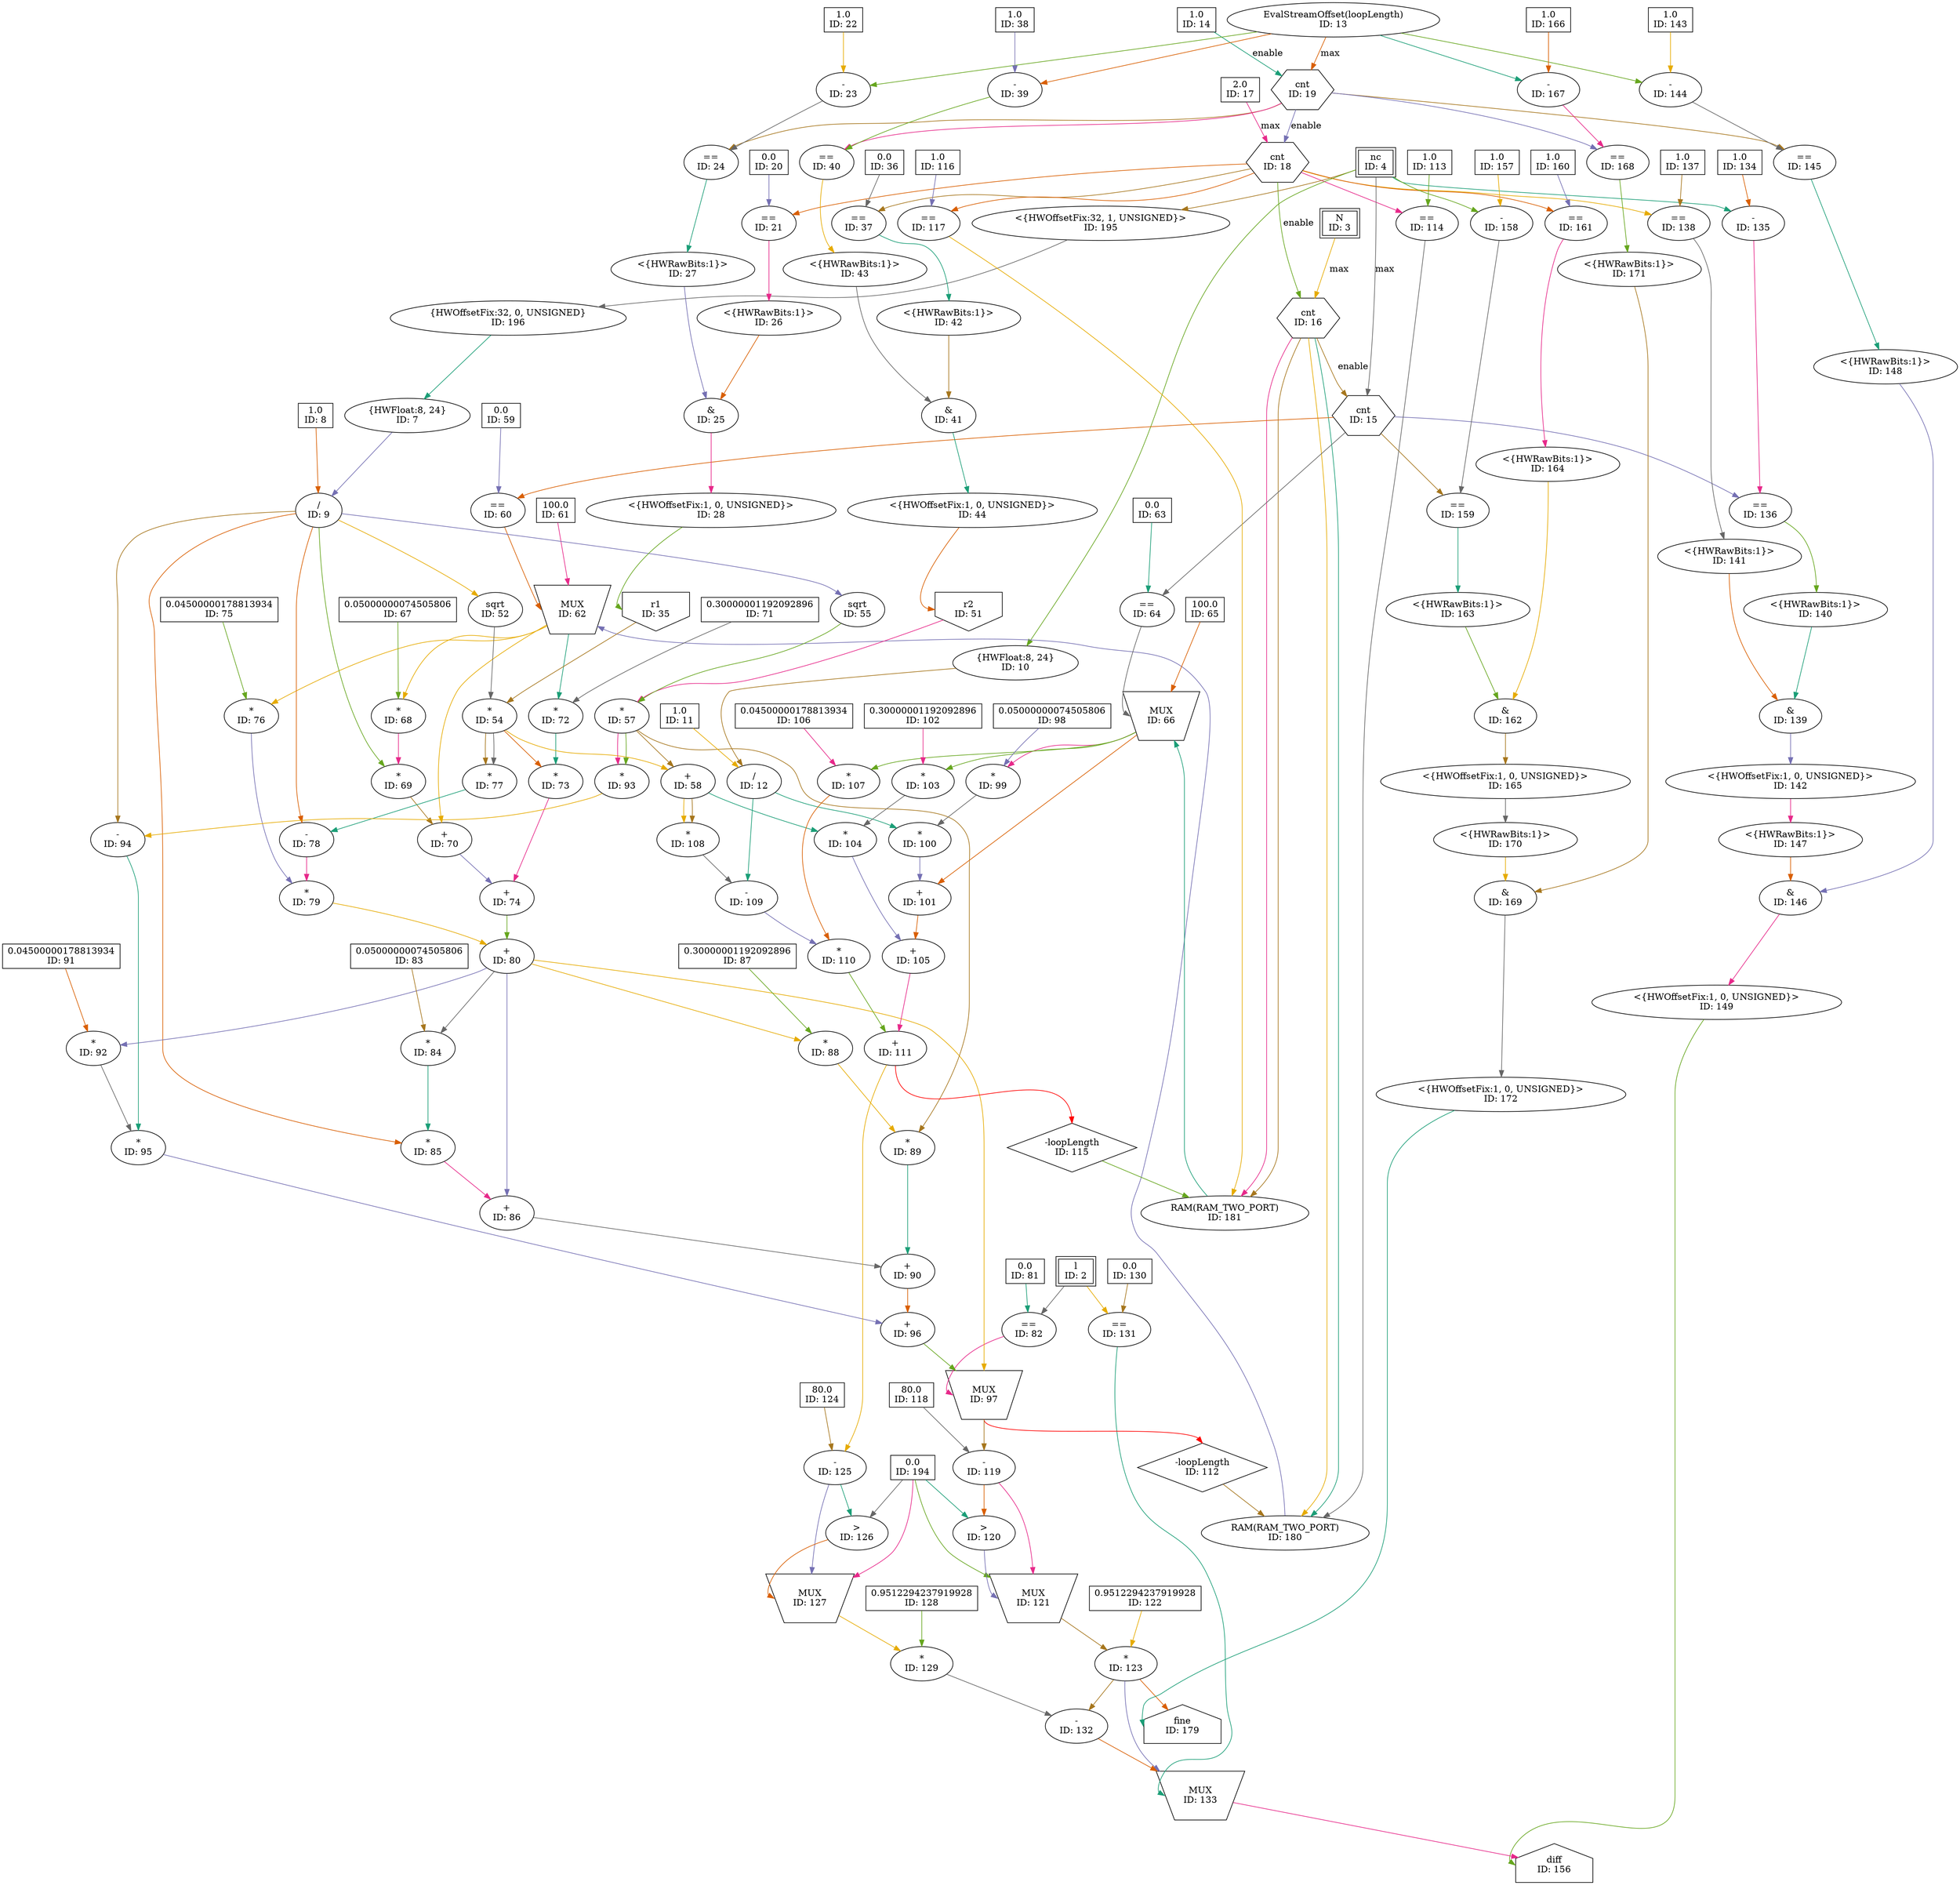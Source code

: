 digraph NebMLMCStreamKernel_optimised{
	NodeConstantRawBits14 [shape=box, label="1.0\nID: 14"];
	NodeEvalStreamOffset13 [label="EvalStreamOffset(loopLength)\nID: 13"];
	NodeCounterV119 [shape=hexagon, label="cnt\nID: 19"];
	NodeConstantDouble17 [shape=box, label="2.0\nID: 17"];
	NodeCounterV118 [shape=hexagon, label="cnt\nID: 18"];
	NodeInputMappedReg3 [shape=box, peripheries=2, label="N\nID: 3"];
	NodeCounterV116 [shape=hexagon, label="cnt\nID: 16"];
	NodeInputMappedReg4 [shape=box, peripheries=2, label="nc\nID: 4"];
	NodeCounterV115 [shape=hexagon, label="cnt\nID: 15"];
	NodeConstantDouble134 [shape=box, label="1.0\nID: 134"];
	NodeSub135 [label="-\nID: 135"];
	NodeEq136 [label="==\nID: 136"];
	NodeReinterpret140 [label="<{HWRawBits:1}>\nID: 140"];
	NodeConstantDouble137 [shape=box, label="1.0\nID: 137"];
	NodeEq138 [label="==\nID: 138"];
	NodeReinterpret141 [label="<{HWRawBits:1}>\nID: 141"];
	NodeAnd139 [label="&\nID: 139"];
	NodeReinterpret142 [label="<{HWOffsetFix:1, 0, UNSIGNED}>\nID: 142"];
	NodeReinterpret147 [label="<{HWRawBits:1}>\nID: 147"];
	NodeConstantDouble143 [shape=box, label="1.0\nID: 143"];
	NodeSub144 [label="-\nID: 144"];
	NodeEq145 [label="==\nID: 145"];
	NodeReinterpret148 [label="<{HWRawBits:1}>\nID: 148"];
	NodeAnd146 [label="&\nID: 146"];
	NodeReinterpret149 [label="<{HWOffsetFix:1, 0, UNSIGNED}>\nID: 149"];
	NodeInputMappedReg2 [shape=box, peripheries=2, label="l\nID: 2"];
	NodeConstantDouble130 [shape=box, label="0.0\nID: 130"];
	NodeEq131 [label="==\nID: 131"];
	NodeConstantDouble122 [shape=box, label="0.9512294237919928\nID: 122"];
	NodeConstantRawBits194 [shape=box, label="0.0\nID: 194"];
	NodeConstantDouble81 [shape=box, label="0.0\nID: 81"];
	NodeEq82 [label="==\nID: 82"];
	NodeConstantDouble59 [shape=box, label="0.0\nID: 59"];
	NodeEq60 [label="==\nID: 60"];
	NodeStreamOffset112 [shape=diamond, label="-loopLength\nID: 112"];
	NodeConstantDouble113 [shape=box, label="1.0\nID: 113"];
	NodeEq114 [label="==\nID: 114"];
	NodeRAM180 [label="RAM(RAM_TWO_PORT)\nID: 180"];
	NodeConstantRawBits61 [shape=box, label="100.0\nID: 61"];
	NodeMux62 [shape=invtrapezium, label="MUX\nID: 62", height=0.5];
	NodeConstantDouble67 [shape=box, label="0.05000000074505806\nID: 67"];
	NodeMul68 [label="*\nID: 68"];
	NodeConstantDouble8 [shape=box, label="1.0\nID: 8"];
	NodeReinterpret195 [label="<{HWOffsetFix:32, 1, UNSIGNED}>\nID: 195"];
	NodeCast196 [label="{HWOffsetFix:32, 0, UNSIGNED}\nID: 196"];
	NodeCast7 [label="{HWFloat:8, 24}\nID: 7"];
	NodeDiv9 [label="/\nID: 9"];
	NodeMul69 [label="*\nID: 69"];
	NodeAdd70 [label="+\nID: 70"];
	NodeConstantDouble71 [shape=box, label="0.30000001192092896\nID: 71"];
	NodeMul72 [label="*\nID: 72"];
	NodeConstantDouble20 [shape=box, label="0.0\nID: 20"];
	NodeEq21 [label="==\nID: 21"];
	NodeReinterpret26 [label="<{HWRawBits:1}>\nID: 26"];
	NodeConstantDouble22 [shape=box, label="1.0\nID: 22"];
	NodeSub23 [label="-\nID: 23"];
	NodeEq24 [label="==\nID: 24"];
	NodeReinterpret27 [label="<{HWRawBits:1}>\nID: 27"];
	NodeAnd25 [label="&\nID: 25"];
	NodeReinterpret28 [label="<{HWOffsetFix:1, 0, UNSIGNED}>\nID: 28"];
	NodeInput35 [shape=invhouse, label="r1\nID: 35"];
	NodeSqrt52 [label="sqrt\nID: 52"];
	NodeMul54 [label="*\nID: 54"];
	NodeMul73 [label="*\nID: 73"];
	NodeAdd74 [label="+\nID: 74"];
	NodeConstantDouble75 [shape=box, label="0.04500000178813934\nID: 75"];
	NodeMul76 [label="*\nID: 76"];
	NodeMul77 [label="*\nID: 77"];
	NodeSub78 [label="-\nID: 78"];
	NodeMul79 [label="*\nID: 79"];
	NodeAdd80 [label="+\nID: 80"];
	NodeConstantDouble83 [shape=box, label="0.05000000074505806\nID: 83"];
	NodeMul84 [label="*\nID: 84"];
	NodeMul85 [label="*\nID: 85"];
	NodeAdd86 [label="+\nID: 86"];
	NodeConstantDouble87 [shape=box, label="0.30000001192092896\nID: 87"];
	NodeMul88 [label="*\nID: 88"];
	NodeConstantDouble36 [shape=box, label="0.0\nID: 36"];
	NodeEq37 [label="==\nID: 37"];
	NodeReinterpret42 [label="<{HWRawBits:1}>\nID: 42"];
	NodeConstantDouble38 [shape=box, label="1.0\nID: 38"];
	NodeSub39 [label="-\nID: 39"];
	NodeEq40 [label="==\nID: 40"];
	NodeReinterpret43 [label="<{HWRawBits:1}>\nID: 43"];
	NodeAnd41 [label="&\nID: 41"];
	NodeReinterpret44 [label="<{HWOffsetFix:1, 0, UNSIGNED}>\nID: 44"];
	NodeInput51 [shape=invhouse, label="r2\nID: 51"];
	NodeSqrt55 [label="sqrt\nID: 55"];
	NodeMul57 [label="*\nID: 57"];
	NodeMul89 [label="*\nID: 89"];
	NodeAdd90 [label="+\nID: 90"];
	NodeConstantDouble91 [shape=box, label="0.04500000178813934\nID: 91"];
	NodeMul92 [label="*\nID: 92"];
	NodeMul93 [label="*\nID: 93"];
	NodeSub94 [label="-\nID: 94"];
	NodeMul95 [label="*\nID: 95"];
	NodeAdd96 [label="+\nID: 96"];
	NodeMux97 [shape=invtrapezium, label="MUX\nID: 97", height=0.5];
	NodeConstantDouble118 [shape=box, label="80.0\nID: 118"];
	NodeSub119 [label="-\nID: 119"];
	NodeGt120 [label=">\nID: 120"];
	NodeMux121 [shape=invtrapezium, label="MUX\nID: 121", height=0.5];
	NodeMul123 [label="*\nID: 123"];
	NodeConstantDouble128 [shape=box, label="0.9512294237919928\nID: 128"];
	NodeConstantDouble63 [shape=box, label="0.0\nID: 63"];
	NodeEq64 [label="==\nID: 64"];
	NodeStreamOffset115 [shape=diamond, label="-loopLength\nID: 115"];
	NodeConstantDouble116 [shape=box, label="1.0\nID: 116"];
	NodeEq117 [label="==\nID: 117"];
	NodeRAM181 [label="RAM(RAM_TWO_PORT)\nID: 181"];
	NodeConstantRawBits65 [shape=box, label="100.0\nID: 65"];
	NodeMux66 [shape=invtrapezium, label="MUX\nID: 66", height=0.5];
	NodeConstantDouble98 [shape=box, label="0.05000000074505806\nID: 98"];
	NodeMul99 [label="*\nID: 99"];
	NodeConstantDouble11 [shape=box, label="1.0\nID: 11"];
	NodeCast10 [label="{HWFloat:8, 24}\nID: 10"];
	NodeDiv12 [label="/\nID: 12"];
	NodeMul100 [label="*\nID: 100"];
	NodeAdd101 [label="+\nID: 101"];
	NodeConstantDouble102 [shape=box, label="0.30000001192092896\nID: 102"];
	NodeMul103 [label="*\nID: 103"];
	NodeAdd58 [label="+\nID: 58"];
	NodeMul104 [label="*\nID: 104"];
	NodeAdd105 [label="+\nID: 105"];
	NodeConstantDouble106 [shape=box, label="0.04500000178813934\nID: 106"];
	NodeMul107 [label="*\nID: 107"];
	NodeMul108 [label="*\nID: 108"];
	NodeSub109 [label="-\nID: 109"];
	NodeMul110 [label="*\nID: 110"];
	NodeAdd111 [label="+\nID: 111"];
	NodeConstantDouble124 [shape=box, label="80.0\nID: 124"];
	NodeSub125 [label="-\nID: 125"];
	NodeGt126 [label=">\nID: 126"];
	NodeMux127 [shape=invtrapezium, label="MUX\nID: 127", height=0.5];
	NodeMul129 [label="*\nID: 129"];
	NodeSub132 [label="-\nID: 132"];
	NodeMux133 [shape=invtrapezium, label="MUX\nID: 133", height=0.5];
	NodeOutput156 [shape=house, label="diff\nID: 156"];
	NodeConstantDouble157 [shape=box, label="1.0\nID: 157"];
	NodeSub158 [label="-\nID: 158"];
	NodeEq159 [label="==\nID: 159"];
	NodeReinterpret163 [label="<{HWRawBits:1}>\nID: 163"];
	NodeConstantDouble160 [shape=box, label="1.0\nID: 160"];
	NodeEq161 [label="==\nID: 161"];
	NodeReinterpret164 [label="<{HWRawBits:1}>\nID: 164"];
	NodeAnd162 [label="&\nID: 162"];
	NodeReinterpret165 [label="<{HWOffsetFix:1, 0, UNSIGNED}>\nID: 165"];
	NodeReinterpret170 [label="<{HWRawBits:1}>\nID: 170"];
	NodeConstantDouble166 [shape=box, label="1.0\nID: 166"];
	NodeSub167 [label="-\nID: 167"];
	NodeEq168 [label="==\nID: 168"];
	NodeReinterpret171 [label="<{HWRawBits:1}>\nID: 171"];
	NodeAnd169 [label="&\nID: 169"];
	NodeReinterpret172 [label="<{HWOffsetFix:1, 0, UNSIGNED}>\nID: 172"];
	NodeOutput179 [shape=house, label="fine\nID: 179"];
	NodeConstantRawBits14 -> NodeCounterV119[label="enable" color="/dark28/1" photon_data="EDGE,SrcNode:14,SrcNodePort:value"];
	NodeEvalStreamOffset13 -> NodeCounterV119[label="max" color="/dark28/2" photon_data="EDGE,SrcNode:13,SrcNodePort:output"];
	NodeCounterV119 -> NodeCounterV118[label="enable" color="/dark28/3" photon_data="EDGE,SrcNode:19,SrcNodePort:wrap"];
	NodeConstantDouble17 -> NodeCounterV118[label="max" color="/dark28/4" photon_data="EDGE,SrcNode:17,SrcNodePort:value"];
	NodeCounterV118 -> NodeCounterV116[label="enable" color="/dark28/5" photon_data="EDGE,SrcNode:18,SrcNodePort:wrap"];
	NodeInputMappedReg3 -> NodeCounterV116[label="max" color="/dark28/6" photon_data="EDGE,SrcNode:3,SrcNodePort:N"];
	NodeCounterV116 -> NodeCounterV115[label="enable" color="/dark28/7" photon_data="EDGE,SrcNode:16,SrcNodePort:wrap"];
	NodeInputMappedReg4 -> NodeCounterV115[label="max" color="/dark28/8" photon_data="EDGE,SrcNode:4,SrcNodePort:nc"];
	NodeInputMappedReg4 -> NodeSub135[color="/dark28/1" photon_data="EDGE,SrcNode:4,SrcNodePort:nc"];
	NodeConstantDouble134 -> NodeSub135[color="/dark28/2" photon_data="EDGE,SrcNode:134,SrcNodePort:value"];
	NodeCounterV115 -> NodeEq136[color="/dark28/3" photon_data="EDGE,SrcNode:15,SrcNodePort:count"];
	NodeSub135 -> NodeEq136[color="/dark28/4" photon_data="EDGE,SrcNode:135,SrcNodePort:result"];
	NodeEq136 -> NodeReinterpret140[color="/dark28/5" photon_data="EDGE,SrcNode:136,SrcNodePort:result"];
	NodeCounterV118 -> NodeEq138[color="/dark28/6" photon_data="EDGE,SrcNode:18,SrcNodePort:count"];
	NodeConstantDouble137 -> NodeEq138[color="/dark28/7" photon_data="EDGE,SrcNode:137,SrcNodePort:value"];
	NodeEq138 -> NodeReinterpret141[color="/dark28/8" photon_data="EDGE,SrcNode:138,SrcNodePort:result"];
	NodeReinterpret140 -> NodeAnd139[color="/dark28/1" photon_data="EDGE,SrcNode:140,SrcNodePort:output"];
	NodeReinterpret141 -> NodeAnd139[color="/dark28/2" photon_data="EDGE,SrcNode:141,SrcNodePort:output"];
	NodeAnd139 -> NodeReinterpret142[color="/dark28/3" photon_data="EDGE,SrcNode:139,SrcNodePort:result"];
	NodeReinterpret142 -> NodeReinterpret147[color="/dark28/4" photon_data="EDGE,SrcNode:142,SrcNodePort:output"];
	NodeEvalStreamOffset13 -> NodeSub144[color="/dark28/5" photon_data="EDGE,SrcNode:13,SrcNodePort:output"];
	NodeConstantDouble143 -> NodeSub144[color="/dark28/6" photon_data="EDGE,SrcNode:143,SrcNodePort:value"];
	NodeCounterV119 -> NodeEq145[color="/dark28/7" photon_data="EDGE,SrcNode:19,SrcNodePort:count"];
	NodeSub144 -> NodeEq145[color="/dark28/8" photon_data="EDGE,SrcNode:144,SrcNodePort:result"];
	NodeEq145 -> NodeReinterpret148[color="/dark28/1" photon_data="EDGE,SrcNode:145,SrcNodePort:result"];
	NodeReinterpret147 -> NodeAnd146[color="/dark28/2" photon_data="EDGE,SrcNode:147,SrcNodePort:output"];
	NodeReinterpret148 -> NodeAnd146[color="/dark28/3" photon_data="EDGE,SrcNode:148,SrcNodePort:output"];
	NodeAnd146 -> NodeReinterpret149[color="/dark28/4" photon_data="EDGE,SrcNode:146,SrcNodePort:result"];
	NodeReinterpret149 -> NodeOutput156[headport="w" color="/dark28/5" ];
	NodeInputMappedReg2 -> NodeEq131[color="/dark28/6" photon_data="EDGE,SrcNode:2,SrcNodePort:l"];
	NodeConstantDouble130 -> NodeEq131[color="/dark28/7" photon_data="EDGE,SrcNode:130,SrcNodePort:value"];
	NodeInputMappedReg2 -> NodeEq82[color="/dark28/8" photon_data="EDGE,SrcNode:2,SrcNodePort:l"];
	NodeConstantDouble81 -> NodeEq82[color="/dark28/1" photon_data="EDGE,SrcNode:81,SrcNodePort:value"];
	NodeCounterV115 -> NodeEq60[color="/dark28/2" photon_data="EDGE,SrcNode:15,SrcNodePort:count"];
	NodeConstantDouble59 -> NodeEq60[color="/dark28/3" photon_data="EDGE,SrcNode:59,SrcNodePort:value"];
	NodeMux97 -> NodeStreamOffset112[headport="n", tailport="s", color=red photon_data="EDGE,SrcNode:97,SrcNodePort:result"];
	NodeCounterV118 -> NodeEq114[color="/dark28/4" photon_data="EDGE,SrcNode:18,SrcNodePort:count"];
	NodeConstantDouble113 -> NodeEq114[color="/dark28/5" photon_data="EDGE,SrcNode:113,SrcNodePort:value"];
	NodeCounterV116 -> NodeRAM180[color="/dark28/6" photon_data="EDGE,SrcNode:16,SrcNodePort:count"];
	NodeStreamOffset112 -> NodeRAM180[color="/dark28/7" photon_data="EDGE,SrcNode:112,SrcNodePort:output"];
	NodeEq114 -> NodeRAM180[color="/dark28/8" photon_data="EDGE,SrcNode:114,SrcNodePort:result"];
	NodeCounterV116 -> NodeRAM180[color="/dark28/1" photon_data="EDGE,SrcNode:16,SrcNodePort:count"];
	NodeEq60 -> NodeMux62[headport="w" color="/dark28/2" photon_data="EDGE,SrcNode:60,SrcNodePort:result"];
	NodeRAM180 -> NodeMux62[color="/dark28/3" photon_data="EDGE,SrcNode:180,SrcNodePort:doutb"];
	NodeConstantRawBits61 -> NodeMux62[color="/dark28/4" photon_data="EDGE,SrcNode:61,SrcNodePort:value"];
	NodeConstantDouble67 -> NodeMul68[color="/dark28/5" photon_data="EDGE,SrcNode:67,SrcNodePort:value"];
	NodeMux62 -> NodeMul68[color="/dark28/6" photon_data="EDGE,SrcNode:62,SrcNodePort:result"];
	NodeInputMappedReg4 -> NodeReinterpret195[color="/dark28/7" photon_data="EDGE,SrcNode:4,SrcNodePort:nc"];
	NodeReinterpret195 -> NodeCast196[color="/dark28/8" photon_data="EDGE,SrcNode:195,SrcNodePort:output"];
	NodeCast196 -> NodeCast7[color="/dark28/1" photon_data="EDGE,SrcNode:196,SrcNodePort:o"];
	NodeConstantDouble8 -> NodeDiv9[color="/dark28/2" photon_data="EDGE,SrcNode:8,SrcNodePort:value"];
	NodeCast7 -> NodeDiv9[color="/dark28/3" photon_data="EDGE,SrcNode:7,SrcNodePort:o"];
	NodeMul68 -> NodeMul69[color="/dark28/4" photon_data="EDGE,SrcNode:68,SrcNodePort:result"];
	NodeDiv9 -> NodeMul69[color="/dark28/5" photon_data="EDGE,SrcNode:9,SrcNodePort:result"];
	NodeMux62 -> NodeAdd70[color="/dark28/6" photon_data="EDGE,SrcNode:62,SrcNodePort:result"];
	NodeMul69 -> NodeAdd70[color="/dark28/7" photon_data="EDGE,SrcNode:69,SrcNodePort:result"];
	NodeConstantDouble71 -> NodeMul72[color="/dark28/8" photon_data="EDGE,SrcNode:71,SrcNodePort:value"];
	NodeMux62 -> NodeMul72[color="/dark28/1" photon_data="EDGE,SrcNode:62,SrcNodePort:result"];
	NodeCounterV118 -> NodeEq21[color="/dark28/2" photon_data="EDGE,SrcNode:18,SrcNodePort:count"];
	NodeConstantDouble20 -> NodeEq21[color="/dark28/3" photon_data="EDGE,SrcNode:20,SrcNodePort:value"];
	NodeEq21 -> NodeReinterpret26[color="/dark28/4" photon_data="EDGE,SrcNode:21,SrcNodePort:result"];
	NodeEvalStreamOffset13 -> NodeSub23[color="/dark28/5" photon_data="EDGE,SrcNode:13,SrcNodePort:output"];
	NodeConstantDouble22 -> NodeSub23[color="/dark28/6" photon_data="EDGE,SrcNode:22,SrcNodePort:value"];
	NodeCounterV119 -> NodeEq24[color="/dark28/7" photon_data="EDGE,SrcNode:19,SrcNodePort:count"];
	NodeSub23 -> NodeEq24[color="/dark28/8" photon_data="EDGE,SrcNode:23,SrcNodePort:result"];
	NodeEq24 -> NodeReinterpret27[color="/dark28/1" photon_data="EDGE,SrcNode:24,SrcNodePort:result"];
	NodeReinterpret26 -> NodeAnd25[color="/dark28/2" photon_data="EDGE,SrcNode:26,SrcNodePort:output"];
	NodeReinterpret27 -> NodeAnd25[color="/dark28/3" photon_data="EDGE,SrcNode:27,SrcNodePort:output"];
	NodeAnd25 -> NodeReinterpret28[color="/dark28/4" photon_data="EDGE,SrcNode:25,SrcNodePort:result"];
	NodeReinterpret28 -> NodeInput35[headport="w" color="/dark28/5" ];
	NodeDiv9 -> NodeSqrt52[color="/dark28/6" photon_data="EDGE,SrcNode:9,SrcNodePort:result"];
	NodeInput35 -> NodeMul54[color="/dark28/7" photon_data="EDGE,SrcNode:35,SrcNodePort:data"];
	NodeSqrt52 -> NodeMul54[color="/dark28/8" photon_data="EDGE,SrcNode:52,SrcNodePort:result"];
	NodeMul72 -> NodeMul73[color="/dark28/1" photon_data="EDGE,SrcNode:72,SrcNodePort:result"];
	NodeMul54 -> NodeMul73[color="/dark28/2" photon_data="EDGE,SrcNode:54,SrcNodePort:result"];
	NodeAdd70 -> NodeAdd74[color="/dark28/3" photon_data="EDGE,SrcNode:70,SrcNodePort:result"];
	NodeMul73 -> NodeAdd74[color="/dark28/4" photon_data="EDGE,SrcNode:73,SrcNodePort:result"];
	NodeConstantDouble75 -> NodeMul76[color="/dark28/5" photon_data="EDGE,SrcNode:75,SrcNodePort:value"];
	NodeMux62 -> NodeMul76[color="/dark28/6" photon_data="EDGE,SrcNode:62,SrcNodePort:result"];
	NodeMul54 -> NodeMul77[color="/dark28/7" photon_data="EDGE,SrcNode:54,SrcNodePort:result"];
	NodeMul54 -> NodeMul77[color="/dark28/8" photon_data="EDGE,SrcNode:54,SrcNodePort:result"];
	NodeMul77 -> NodeSub78[color="/dark28/1" photon_data="EDGE,SrcNode:77,SrcNodePort:result"];
	NodeDiv9 -> NodeSub78[color="/dark28/2" photon_data="EDGE,SrcNode:9,SrcNodePort:result"];
	NodeMul76 -> NodeMul79[color="/dark28/3" photon_data="EDGE,SrcNode:76,SrcNodePort:result"];
	NodeSub78 -> NodeMul79[color="/dark28/4" photon_data="EDGE,SrcNode:78,SrcNodePort:result"];
	NodeAdd74 -> NodeAdd80[color="/dark28/5" photon_data="EDGE,SrcNode:74,SrcNodePort:result"];
	NodeMul79 -> NodeAdd80[color="/dark28/6" photon_data="EDGE,SrcNode:79,SrcNodePort:result"];
	NodeConstantDouble83 -> NodeMul84[color="/dark28/7" photon_data="EDGE,SrcNode:83,SrcNodePort:value"];
	NodeAdd80 -> NodeMul84[color="/dark28/8" photon_data="EDGE,SrcNode:80,SrcNodePort:result"];
	NodeMul84 -> NodeMul85[color="/dark28/1" photon_data="EDGE,SrcNode:84,SrcNodePort:result"];
	NodeDiv9 -> NodeMul85[color="/dark28/2" photon_data="EDGE,SrcNode:9,SrcNodePort:result"];
	NodeAdd80 -> NodeAdd86[color="/dark28/3" photon_data="EDGE,SrcNode:80,SrcNodePort:result"];
	NodeMul85 -> NodeAdd86[color="/dark28/4" photon_data="EDGE,SrcNode:85,SrcNodePort:result"];
	NodeConstantDouble87 -> NodeMul88[color="/dark28/5" photon_data="EDGE,SrcNode:87,SrcNodePort:value"];
	NodeAdd80 -> NodeMul88[color="/dark28/6" photon_data="EDGE,SrcNode:80,SrcNodePort:result"];
	NodeCounterV118 -> NodeEq37[color="/dark28/7" photon_data="EDGE,SrcNode:18,SrcNodePort:count"];
	NodeConstantDouble36 -> NodeEq37[color="/dark28/8" photon_data="EDGE,SrcNode:36,SrcNodePort:value"];
	NodeEq37 -> NodeReinterpret42[color="/dark28/1" photon_data="EDGE,SrcNode:37,SrcNodePort:result"];
	NodeEvalStreamOffset13 -> NodeSub39[color="/dark28/2" photon_data="EDGE,SrcNode:13,SrcNodePort:output"];
	NodeConstantDouble38 -> NodeSub39[color="/dark28/3" photon_data="EDGE,SrcNode:38,SrcNodePort:value"];
	NodeCounterV119 -> NodeEq40[color="/dark28/4" photon_data="EDGE,SrcNode:19,SrcNodePort:count"];
	NodeSub39 -> NodeEq40[color="/dark28/5" photon_data="EDGE,SrcNode:39,SrcNodePort:result"];
	NodeEq40 -> NodeReinterpret43[color="/dark28/6" photon_data="EDGE,SrcNode:40,SrcNodePort:result"];
	NodeReinterpret42 -> NodeAnd41[color="/dark28/7" photon_data="EDGE,SrcNode:42,SrcNodePort:output"];
	NodeReinterpret43 -> NodeAnd41[color="/dark28/8" photon_data="EDGE,SrcNode:43,SrcNodePort:output"];
	NodeAnd41 -> NodeReinterpret44[color="/dark28/1" photon_data="EDGE,SrcNode:41,SrcNodePort:result"];
	NodeReinterpret44 -> NodeInput51[headport="w" color="/dark28/2" ];
	NodeDiv9 -> NodeSqrt55[color="/dark28/3" photon_data="EDGE,SrcNode:9,SrcNodePort:result"];
	NodeInput51 -> NodeMul57[color="/dark28/4" photon_data="EDGE,SrcNode:51,SrcNodePort:data"];
	NodeSqrt55 -> NodeMul57[color="/dark28/5" photon_data="EDGE,SrcNode:55,SrcNodePort:result"];
	NodeMul88 -> NodeMul89[color="/dark28/6" photon_data="EDGE,SrcNode:88,SrcNodePort:result"];
	NodeMul57 -> NodeMul89[color="/dark28/7" photon_data="EDGE,SrcNode:57,SrcNodePort:result"];
	NodeAdd86 -> NodeAdd90[color="/dark28/8" photon_data="EDGE,SrcNode:86,SrcNodePort:result"];
	NodeMul89 -> NodeAdd90[color="/dark28/1" photon_data="EDGE,SrcNode:89,SrcNodePort:result"];
	NodeConstantDouble91 -> NodeMul92[color="/dark28/2" photon_data="EDGE,SrcNode:91,SrcNodePort:value"];
	NodeAdd80 -> NodeMul92[color="/dark28/3" photon_data="EDGE,SrcNode:80,SrcNodePort:result"];
	NodeMul57 -> NodeMul93[color="/dark28/4" photon_data="EDGE,SrcNode:57,SrcNodePort:result"];
	NodeMul57 -> NodeMul93[color="/dark28/5" photon_data="EDGE,SrcNode:57,SrcNodePort:result"];
	NodeMul93 -> NodeSub94[color="/dark28/6" photon_data="EDGE,SrcNode:93,SrcNodePort:result"];
	NodeDiv9 -> NodeSub94[color="/dark28/7" photon_data="EDGE,SrcNode:9,SrcNodePort:result"];
	NodeMul92 -> NodeMul95[color="/dark28/8" photon_data="EDGE,SrcNode:92,SrcNodePort:result"];
	NodeSub94 -> NodeMul95[color="/dark28/1" photon_data="EDGE,SrcNode:94,SrcNodePort:result"];
	NodeAdd90 -> NodeAdd96[color="/dark28/2" photon_data="EDGE,SrcNode:90,SrcNodePort:result"];
	NodeMul95 -> NodeAdd96[color="/dark28/3" photon_data="EDGE,SrcNode:95,SrcNodePort:result"];
	NodeEq82 -> NodeMux97[headport="w" color="/dark28/4" photon_data="EDGE,SrcNode:82,SrcNodePort:result"];
	NodeAdd96 -> NodeMux97[color="/dark28/5" photon_data="EDGE,SrcNode:96,SrcNodePort:result"];
	NodeAdd80 -> NodeMux97[color="/dark28/6" photon_data="EDGE,SrcNode:80,SrcNodePort:result"];
	NodeMux97 -> NodeSub119[color="/dark28/7" photon_data="EDGE,SrcNode:97,SrcNodePort:result"];
	NodeConstantDouble118 -> NodeSub119[color="/dark28/8" photon_data="EDGE,SrcNode:118,SrcNodePort:value"];
	NodeConstantRawBits194 -> NodeGt120[color="/dark28/1" photon_data="EDGE,SrcNode:194,SrcNodePort:value"];
	NodeSub119 -> NodeGt120[color="/dark28/2" photon_data="EDGE,SrcNode:119,SrcNodePort:result"];
	NodeGt120 -> NodeMux121[headport="w" color="/dark28/3" photon_data="EDGE,SrcNode:120,SrcNodePort:result"];
	NodeSub119 -> NodeMux121[color="/dark28/4" photon_data="EDGE,SrcNode:119,SrcNodePort:result"];
	NodeConstantRawBits194 -> NodeMux121[color="/dark28/5" photon_data="EDGE,SrcNode:194,SrcNodePort:value"];
	NodeConstantDouble122 -> NodeMul123[color="/dark28/6" photon_data="EDGE,SrcNode:122,SrcNodePort:value"];
	NodeMux121 -> NodeMul123[color="/dark28/7" photon_data="EDGE,SrcNode:121,SrcNodePort:result"];
	NodeCounterV115 -> NodeEq64[color="/dark28/8" photon_data="EDGE,SrcNode:15,SrcNodePort:count"];
	NodeConstantDouble63 -> NodeEq64[color="/dark28/1" photon_data="EDGE,SrcNode:63,SrcNodePort:value"];
	NodeAdd111 -> NodeStreamOffset115[headport="n", tailport="s", color=red photon_data="EDGE,SrcNode:111,SrcNodePort:result"];
	NodeCounterV118 -> NodeEq117[color="/dark28/2" photon_data="EDGE,SrcNode:18,SrcNodePort:count"];
	NodeConstantDouble116 -> NodeEq117[color="/dark28/3" photon_data="EDGE,SrcNode:116,SrcNodePort:value"];
	NodeCounterV116 -> NodeRAM181[color="/dark28/4" photon_data="EDGE,SrcNode:16,SrcNodePort:count"];
	NodeStreamOffset115 -> NodeRAM181[color="/dark28/5" photon_data="EDGE,SrcNode:115,SrcNodePort:output"];
	NodeEq117 -> NodeRAM181[color="/dark28/6" photon_data="EDGE,SrcNode:117,SrcNodePort:result"];
	NodeCounterV116 -> NodeRAM181[color="/dark28/7" photon_data="EDGE,SrcNode:16,SrcNodePort:count"];
	NodeEq64 -> NodeMux66[headport="w" color="/dark28/8" photon_data="EDGE,SrcNode:64,SrcNodePort:result"];
	NodeRAM181 -> NodeMux66[color="/dark28/1" photon_data="EDGE,SrcNode:181,SrcNodePort:doutb"];
	NodeConstantRawBits65 -> NodeMux66[color="/dark28/2" photon_data="EDGE,SrcNode:65,SrcNodePort:value"];
	NodeConstantDouble98 -> NodeMul99[color="/dark28/3" photon_data="EDGE,SrcNode:98,SrcNodePort:value"];
	NodeMux66 -> NodeMul99[color="/dark28/4" photon_data="EDGE,SrcNode:66,SrcNodePort:result"];
	NodeInputMappedReg4 -> NodeCast10[color="/dark28/5" photon_data="EDGE,SrcNode:4,SrcNodePort:nc"];
	NodeConstantDouble11 -> NodeDiv12[color="/dark28/6" photon_data="EDGE,SrcNode:11,SrcNodePort:value"];
	NodeCast10 -> NodeDiv12[color="/dark28/7" photon_data="EDGE,SrcNode:10,SrcNodePort:o"];
	NodeMul99 -> NodeMul100[color="/dark28/8" photon_data="EDGE,SrcNode:99,SrcNodePort:result"];
	NodeDiv12 -> NodeMul100[color="/dark28/1" photon_data="EDGE,SrcNode:12,SrcNodePort:result"];
	NodeMux66 -> NodeAdd101[color="/dark28/2" photon_data="EDGE,SrcNode:66,SrcNodePort:result"];
	NodeMul100 -> NodeAdd101[color="/dark28/3" photon_data="EDGE,SrcNode:100,SrcNodePort:result"];
	NodeConstantDouble102 -> NodeMul103[color="/dark28/4" photon_data="EDGE,SrcNode:102,SrcNodePort:value"];
	NodeMux66 -> NodeMul103[color="/dark28/5" photon_data="EDGE,SrcNode:66,SrcNodePort:result"];
	NodeMul54 -> NodeAdd58[color="/dark28/6" photon_data="EDGE,SrcNode:54,SrcNodePort:result"];
	NodeMul57 -> NodeAdd58[color="/dark28/7" photon_data="EDGE,SrcNode:57,SrcNodePort:result"];
	NodeMul103 -> NodeMul104[color="/dark28/8" photon_data="EDGE,SrcNode:103,SrcNodePort:result"];
	NodeAdd58 -> NodeMul104[color="/dark28/1" photon_data="EDGE,SrcNode:58,SrcNodePort:result"];
	NodeAdd101 -> NodeAdd105[color="/dark28/2" photon_data="EDGE,SrcNode:101,SrcNodePort:result"];
	NodeMul104 -> NodeAdd105[color="/dark28/3" photon_data="EDGE,SrcNode:104,SrcNodePort:result"];
	NodeConstantDouble106 -> NodeMul107[color="/dark28/4" photon_data="EDGE,SrcNode:106,SrcNodePort:value"];
	NodeMux66 -> NodeMul107[color="/dark28/5" photon_data="EDGE,SrcNode:66,SrcNodePort:result"];
	NodeAdd58 -> NodeMul108[color="/dark28/6" photon_data="EDGE,SrcNode:58,SrcNodePort:result"];
	NodeAdd58 -> NodeMul108[color="/dark28/7" photon_data="EDGE,SrcNode:58,SrcNodePort:result"];
	NodeMul108 -> NodeSub109[color="/dark28/8" photon_data="EDGE,SrcNode:108,SrcNodePort:result"];
	NodeDiv12 -> NodeSub109[color="/dark28/1" photon_data="EDGE,SrcNode:12,SrcNodePort:result"];
	NodeMul107 -> NodeMul110[color="/dark28/2" photon_data="EDGE,SrcNode:107,SrcNodePort:result"];
	NodeSub109 -> NodeMul110[color="/dark28/3" photon_data="EDGE,SrcNode:109,SrcNodePort:result"];
	NodeAdd105 -> NodeAdd111[color="/dark28/4" photon_data="EDGE,SrcNode:105,SrcNodePort:result"];
	NodeMul110 -> NodeAdd111[color="/dark28/5" photon_data="EDGE,SrcNode:110,SrcNodePort:result"];
	NodeAdd111 -> NodeSub125[color="/dark28/6" photon_data="EDGE,SrcNode:111,SrcNodePort:result"];
	NodeConstantDouble124 -> NodeSub125[color="/dark28/7" photon_data="EDGE,SrcNode:124,SrcNodePort:value"];
	NodeConstantRawBits194 -> NodeGt126[color="/dark28/8" photon_data="EDGE,SrcNode:194,SrcNodePort:value"];
	NodeSub125 -> NodeGt126[color="/dark28/1" photon_data="EDGE,SrcNode:125,SrcNodePort:result"];
	NodeGt126 -> NodeMux127[headport="w" color="/dark28/2" photon_data="EDGE,SrcNode:126,SrcNodePort:result"];
	NodeSub125 -> NodeMux127[color="/dark28/3" photon_data="EDGE,SrcNode:125,SrcNodePort:result"];
	NodeConstantRawBits194 -> NodeMux127[color="/dark28/4" photon_data="EDGE,SrcNode:194,SrcNodePort:value"];
	NodeConstantDouble128 -> NodeMul129[color="/dark28/5" photon_data="EDGE,SrcNode:128,SrcNodePort:value"];
	NodeMux127 -> NodeMul129[color="/dark28/6" photon_data="EDGE,SrcNode:127,SrcNodePort:result"];
	NodeMul123 -> NodeSub132[color="/dark28/7" photon_data="EDGE,SrcNode:123,SrcNodePort:result"];
	NodeMul129 -> NodeSub132[color="/dark28/8" photon_data="EDGE,SrcNode:129,SrcNodePort:result"];
	NodeEq131 -> NodeMux133[headport="w" color="/dark28/1" photon_data="EDGE,SrcNode:131,SrcNodePort:result"];
	NodeSub132 -> NodeMux133[color="/dark28/2" photon_data="EDGE,SrcNode:132,SrcNodePort:result"];
	NodeMul123 -> NodeMux133[color="/dark28/3" photon_data="EDGE,SrcNode:123,SrcNodePort:result"];
	NodeMux133 -> NodeOutput156[color="/dark28/4" photon_data="EDGE,SrcNode:133,SrcNodePort:result"];
	NodeInputMappedReg4 -> NodeSub158[color="/dark28/5" photon_data="EDGE,SrcNode:4,SrcNodePort:nc"];
	NodeConstantDouble157 -> NodeSub158[color="/dark28/6" photon_data="EDGE,SrcNode:157,SrcNodePort:value"];
	NodeCounterV115 -> NodeEq159[color="/dark28/7" photon_data="EDGE,SrcNode:15,SrcNodePort:count"];
	NodeSub158 -> NodeEq159[color="/dark28/8" photon_data="EDGE,SrcNode:158,SrcNodePort:result"];
	NodeEq159 -> NodeReinterpret163[color="/dark28/1" photon_data="EDGE,SrcNode:159,SrcNodePort:result"];
	NodeCounterV118 -> NodeEq161[color="/dark28/2" photon_data="EDGE,SrcNode:18,SrcNodePort:count"];
	NodeConstantDouble160 -> NodeEq161[color="/dark28/3" photon_data="EDGE,SrcNode:160,SrcNodePort:value"];
	NodeEq161 -> NodeReinterpret164[color="/dark28/4" photon_data="EDGE,SrcNode:161,SrcNodePort:result"];
	NodeReinterpret163 -> NodeAnd162[color="/dark28/5" photon_data="EDGE,SrcNode:163,SrcNodePort:output"];
	NodeReinterpret164 -> NodeAnd162[color="/dark28/6" photon_data="EDGE,SrcNode:164,SrcNodePort:output"];
	NodeAnd162 -> NodeReinterpret165[color="/dark28/7" photon_data="EDGE,SrcNode:162,SrcNodePort:result"];
	NodeReinterpret165 -> NodeReinterpret170[color="/dark28/8" photon_data="EDGE,SrcNode:165,SrcNodePort:output"];
	NodeEvalStreamOffset13 -> NodeSub167[color="/dark28/1" photon_data="EDGE,SrcNode:13,SrcNodePort:output"];
	NodeConstantDouble166 -> NodeSub167[color="/dark28/2" photon_data="EDGE,SrcNode:166,SrcNodePort:value"];
	NodeCounterV119 -> NodeEq168[color="/dark28/3" photon_data="EDGE,SrcNode:19,SrcNodePort:count"];
	NodeSub167 -> NodeEq168[color="/dark28/4" photon_data="EDGE,SrcNode:167,SrcNodePort:result"];
	NodeEq168 -> NodeReinterpret171[color="/dark28/5" photon_data="EDGE,SrcNode:168,SrcNodePort:result"];
	NodeReinterpret170 -> NodeAnd169[color="/dark28/6" photon_data="EDGE,SrcNode:170,SrcNodePort:output"];
	NodeReinterpret171 -> NodeAnd169[color="/dark28/7" photon_data="EDGE,SrcNode:171,SrcNodePort:output"];
	NodeAnd169 -> NodeReinterpret172[color="/dark28/8" photon_data="EDGE,SrcNode:169,SrcNodePort:result"];
	NodeReinterpret172 -> NodeOutput179[headport="w" color="/dark28/1" ];
	NodeMul123 -> NodeOutput179[color="/dark28/2" photon_data="EDGE,SrcNode:123,SrcNodePort:result"];
}
